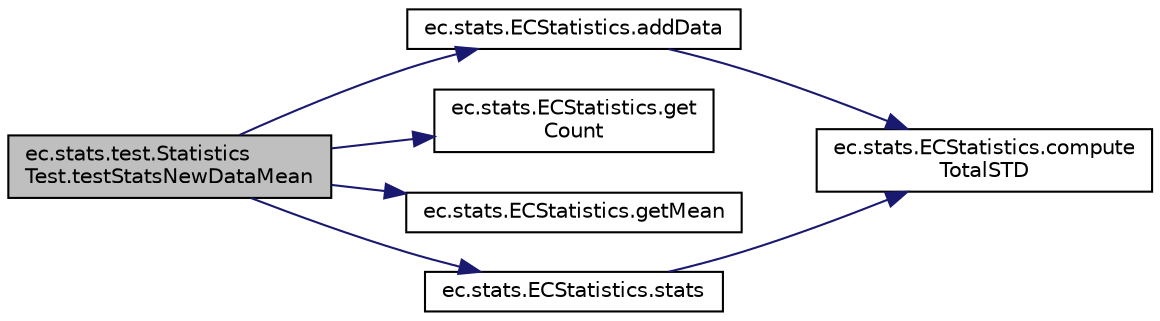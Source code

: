 digraph "ec.stats.test.StatisticsTest.testStatsNewDataMean"
{
  edge [fontname="Helvetica",fontsize="10",labelfontname="Helvetica",labelfontsize="10"];
  node [fontname="Helvetica",fontsize="10",shape=record];
  rankdir="LR";
  Node49 [label="ec.stats.test.Statistics\lTest.testStatsNewDataMean",height=0.2,width=0.4,color="black", fillcolor="grey75", style="filled", fontcolor="black"];
  Node49 -> Node50 [color="midnightblue",fontsize="10",style="solid",fontname="Helvetica"];
  Node50 [label="ec.stats.ECStatistics.addData",height=0.2,width=0.4,color="black", fillcolor="white", style="filled",URL="$classec_1_1stats_1_1_e_c_statistics.html#a6529c36c2e76dcebd8d81f5d7510eb50",tooltip="Add double to the data array and re-compute the count/min/max/mean/standard deviation. "];
  Node50 -> Node51 [color="midnightblue",fontsize="10",style="solid",fontname="Helvetica"];
  Node51 [label="ec.stats.ECStatistics.compute\lTotalSTD",height=0.2,width=0.4,color="black", fillcolor="white", style="filled",URL="$classec_1_1stats_1_1_e_c_statistics.html#a89857f7a47ae0c7f697c0dc889425311",tooltip="Compute the total standard deviation for all values in the data array. "];
  Node49 -> Node52 [color="midnightblue",fontsize="10",style="solid",fontname="Helvetica"];
  Node52 [label="ec.stats.ECStatistics.get\lCount",height=0.2,width=0.4,color="black", fillcolor="white", style="filled",URL="$classec_1_1stats_1_1_e_c_statistics.html#a2dd48a948c6790d2343bb6ad5a8fbdec",tooltip="Getter for the count property. "];
  Node49 -> Node53 [color="midnightblue",fontsize="10",style="solid",fontname="Helvetica"];
  Node53 [label="ec.stats.ECStatistics.getMean",height=0.2,width=0.4,color="black", fillcolor="white", style="filled",URL="$classec_1_1stats_1_1_e_c_statistics.html#a510f764444291c56c80ba03cd620e743",tooltip="Getter for the mean property. "];
  Node49 -> Node54 [color="midnightblue",fontsize="10",style="solid",fontname="Helvetica"];
  Node54 [label="ec.stats.ECStatistics.stats",height=0.2,width=0.4,color="black", fillcolor="white", style="filled",URL="$classec_1_1stats_1_1_e_c_statistics.html#ae8230870f1079b3efbc7681c96f35d7f",tooltip="Compute the count/min/max/mean/standard deviation. "];
  Node54 -> Node51 [color="midnightblue",fontsize="10",style="solid",fontname="Helvetica"];
}
